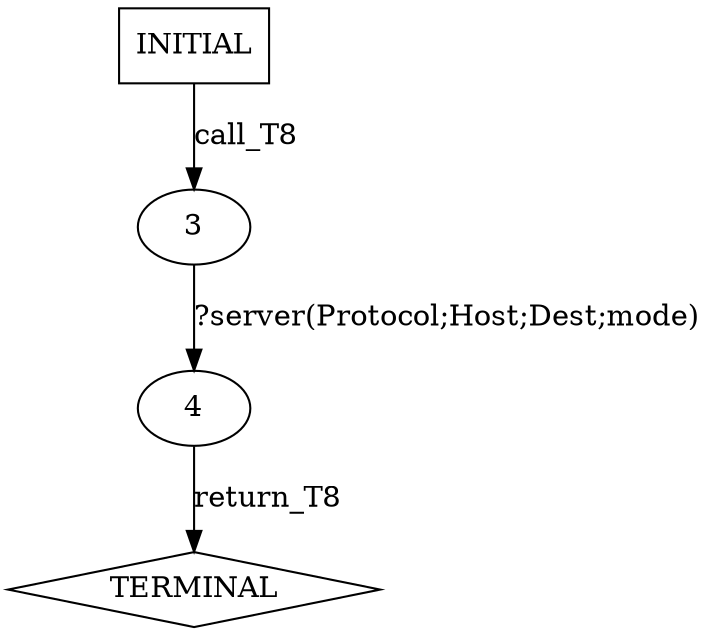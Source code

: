 digraph G {
  0 [label="INITIAL",shape=box];
  1 [label="TERMINAL",shape=diamond];
  3 [label="3"];
  4 [label="4"];
0->3 [label="call_T8"];
3->4 [label="?server(Protocol;Host;Dest;mode)"];
4->1 [label="return_T8"];
}
